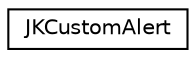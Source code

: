 digraph G
{
  edge [fontname="Helvetica",fontsize="10",labelfontname="Helvetica",labelfontsize="10"];
  node [fontname="Helvetica",fontsize="10",shape=record];
  rankdir="LR";
  Node1 [label="JKCustomAlert",height=0.2,width=0.4,color="black", fillcolor="white", style="filled",URL="$interface_j_k_custom_alert.html"];
}
